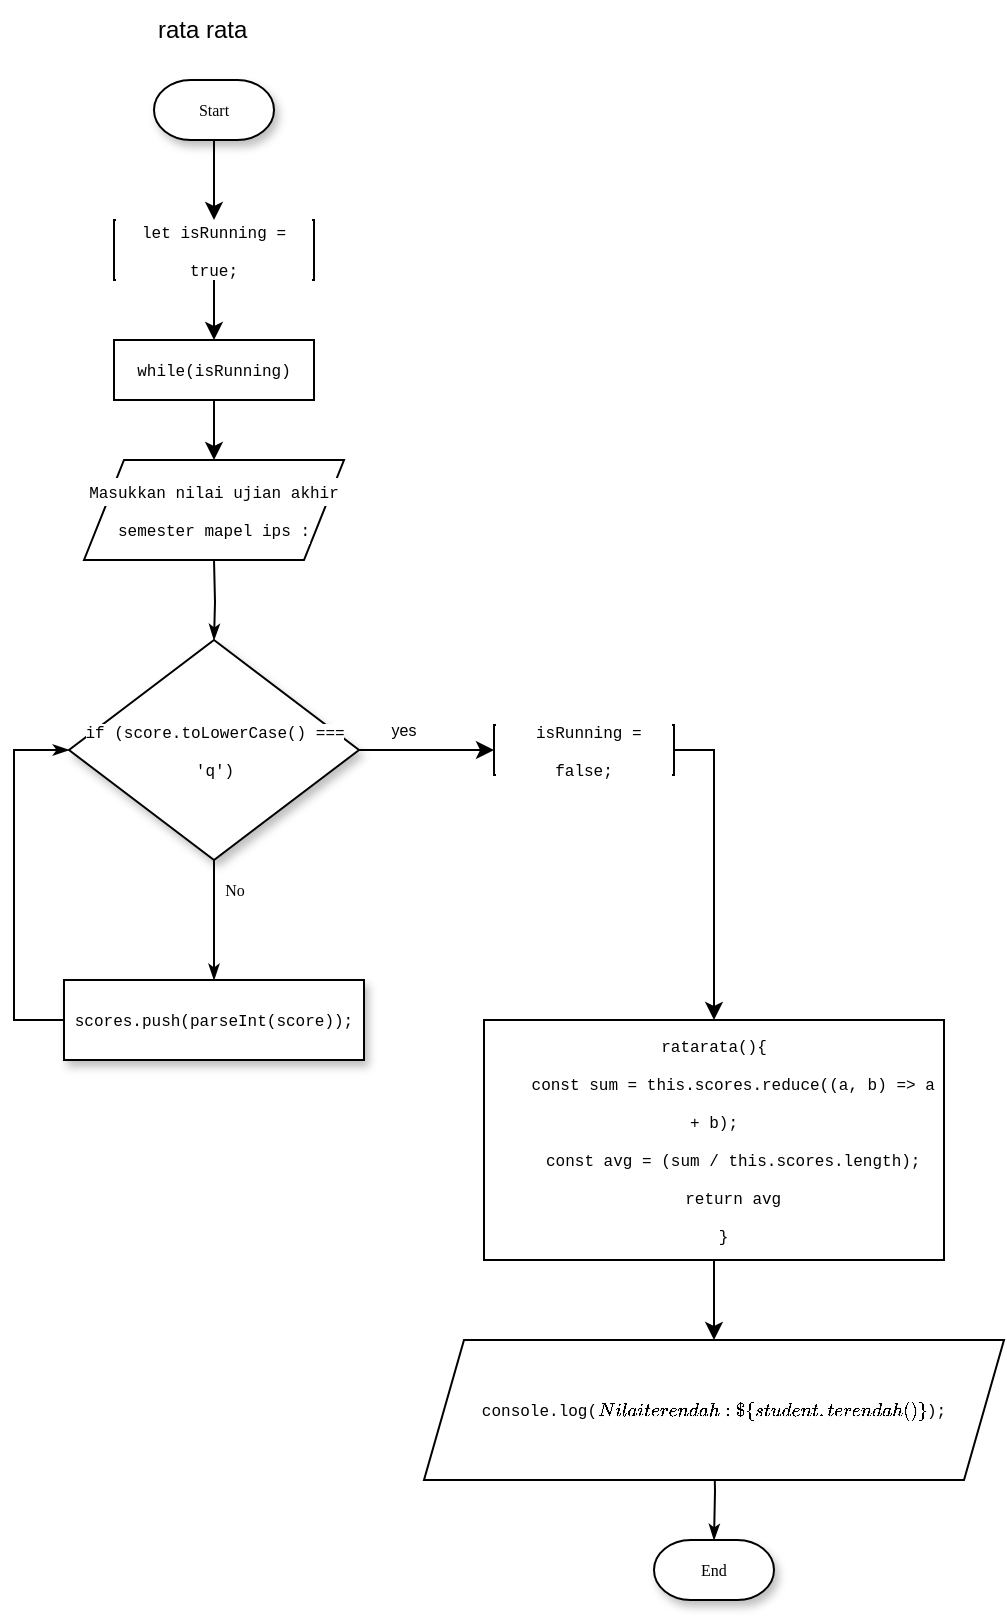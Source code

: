 <mxfile version="16.6.4" type="device"><diagram name="Page-1" id="edf60f1a-56cd-e834-aa8a-f176f3a09ee4"><mxGraphModel dx="1021" dy="612" grid="1" gridSize="10" guides="1" tooltips="1" connect="1" arrows="1" fold="1" page="1" pageScale="1" pageWidth="1100" pageHeight="850" background="none" math="0" shadow="0"><root><mxCell id="0"/><mxCell id="1" parent="0"/><mxCell id="60e70716793133e9-32" style="edgeStyle=orthogonalEdgeStyle;rounded=0;html=1;labelBackgroundColor=none;startSize=5;endArrow=classicThin;endFill=1;endSize=5;jettySize=auto;orthogonalLoop=1;strokeWidth=1;fontFamily=Verdana;fontSize=8;" parent="1" target="60e70716793133e9-5" edge="1"><mxGeometry relative="1" as="geometry"><mxPoint x="250" y="370" as="sourcePoint"/></mxGeometry></mxCell><mxCell id="60e70716793133e9-37" value="No" style="edgeStyle=orthogonalEdgeStyle;rounded=0;html=1;labelBackgroundColor=none;startSize=5;endArrow=classicThin;endFill=1;endSize=5;jettySize=auto;orthogonalLoop=1;strokeWidth=1;fontFamily=Verdana;fontSize=8" parent="1" source="60e70716793133e9-5" target="60e70716793133e9-9" edge="1"><mxGeometry x="-0.5" y="10" relative="1" as="geometry"><mxPoint as="offset"/></mxGeometry></mxCell><mxCell id="V9P5cRSa1zPc60VWk3Uu-13" value="" style="edgeStyle=orthogonalEdgeStyle;rounded=0;orthogonalLoop=1;jettySize=auto;html=1;fontSize=8;fontColor=#000000;entryX=0;entryY=0.5;entryDx=0;entryDy=0;" edge="1" parent="1" source="60e70716793133e9-5" target="V9P5cRSa1zPc60VWk3Uu-15"><mxGeometry relative="1" as="geometry"><mxPoint x="400" y="450" as="targetPoint"/><Array as="points"/></mxGeometry></mxCell><mxCell id="60e70716793133e9-5" value="&lt;div style=&quot;font-family: &amp;#34;consolas&amp;#34; , &amp;#34;courier new&amp;#34; , monospace ; line-height: 19px&quot;&gt;&lt;span style=&quot;background-color: rgb(255 , 255 , 255)&quot;&gt;&lt;font style=&quot;font-size: 8px&quot;&gt;if (score.toLowerCase() === 'q')&lt;/font&gt;&lt;/span&gt;&lt;/div&gt;" style="rhombus;whiteSpace=wrap;html=1;rounded=0;shadow=1;labelBackgroundColor=none;strokeWidth=1;fontFamily=Verdana;fontSize=8;align=center;" parent="1" vertex="1"><mxGeometry x="177.5" y="410" width="145" height="110" as="geometry"/></mxCell><mxCell id="60e70716793133e9-38" style="edgeStyle=orthogonalEdgeStyle;rounded=0;html=1;labelBackgroundColor=none;startSize=5;endArrow=classicThin;endFill=1;endSize=5;jettySize=auto;orthogonalLoop=1;strokeWidth=1;fontFamily=Verdana;fontSize=8;entryX=0;entryY=0.5;entryDx=0;entryDy=0;" parent="1" source="60e70716793133e9-9" target="60e70716793133e9-5" edge="1"><mxGeometry relative="1" as="geometry"><mxPoint x="170" y="460" as="targetPoint"/><Array as="points"><mxPoint x="150" y="600"/><mxPoint x="150" y="465"/></Array></mxGeometry></mxCell><mxCell id="60e70716793133e9-9" value="&lt;div style=&quot;font-family: &amp;#34;consolas&amp;#34; , &amp;#34;courier new&amp;#34; , monospace ; line-height: 19px&quot;&gt;&lt;span style=&quot;background-color: rgb(255 , 255 , 255)&quot;&gt;scores.push(parseInt(score));&lt;/span&gt;&lt;/div&gt;" style="whiteSpace=wrap;html=1;rounded=0;shadow=1;labelBackgroundColor=none;strokeWidth=1;fontFamily=Verdana;fontSize=8;align=center;" parent="1" vertex="1"><mxGeometry x="175" y="580" width="150" height="40" as="geometry"/></mxCell><mxCell id="60e70716793133e9-57" style="edgeStyle=orthogonalEdgeStyle;rounded=0;html=1;labelBackgroundColor=none;startSize=5;endArrow=classicThin;endFill=1;endSize=5;jettySize=auto;orthogonalLoop=1;strokeWidth=1;fontFamily=Verdana;fontSize=8" parent="1" target="60e70716793133e9-30" edge="1"><mxGeometry relative="1" as="geometry"><mxPoint x="500" y="810" as="sourcePoint"/></mxGeometry></mxCell><mxCell id="60e70716793133e9-30" value="End" style="strokeWidth=1;html=1;shape=mxgraph.flowchart.terminator;whiteSpace=wrap;rounded=0;shadow=1;labelBackgroundColor=none;fontFamily=Verdana;fontSize=8;align=center;" parent="1" vertex="1"><mxGeometry x="470" y="860" width="60" height="30" as="geometry"/></mxCell><mxCell id="V9P5cRSa1zPc60VWk3Uu-2" value="Start" style="strokeWidth=1;html=1;shape=mxgraph.flowchart.terminator;whiteSpace=wrap;rounded=0;shadow=1;labelBackgroundColor=none;fontFamily=Verdana;fontSize=8;align=center;" vertex="1" parent="1"><mxGeometry x="220" y="130" width="60" height="30" as="geometry"/></mxCell><mxCell id="V9P5cRSa1zPc60VWk3Uu-3" value="&lt;blockquote style=&quot;margin: 0 0 0 40px ; border: none ; padding: 0px&quot;&gt;rata rata&lt;/blockquote&gt;" style="text;html=1;strokeColor=none;fillColor=none;align=left;verticalAlign=middle;whiteSpace=wrap;rounded=0;" vertex="1" parent="1"><mxGeometry x="180" y="90" width="140" height="30" as="geometry"/></mxCell><mxCell id="V9P5cRSa1zPc60VWk3Uu-4" value="&lt;div style=&quot;font-family: &amp;#34;consolas&amp;#34; , &amp;#34;courier new&amp;#34; , monospace ; line-height: 19px&quot;&gt;&lt;span style=&quot;background-color: rgb(255 , 255 , 255)&quot;&gt;&lt;font style=&quot;font-size: 8px&quot;&gt;Masukkan nilai ujian akhir semester mapel ips :&lt;/font&gt;&lt;/span&gt;&lt;/div&gt;" style="shape=parallelogram;perimeter=parallelogramPerimeter;whiteSpace=wrap;html=1;fixedSize=1;" vertex="1" parent="1"><mxGeometry x="185" y="320" width="130" height="50" as="geometry"/></mxCell><mxCell id="V9P5cRSa1zPc60VWk3Uu-7" value="&lt;div style=&quot;font-family: &amp;#34;consolas&amp;#34; , &amp;#34;courier new&amp;#34; , monospace ; line-height: 19px&quot;&gt;&lt;span style=&quot;background-color: rgb(255 , 255 , 255)&quot;&gt;&lt;font style=&quot;font-size: 8px&quot;&gt;let isRunning = true;&lt;/font&gt;&lt;/span&gt;&lt;/div&gt;" style="rounded=0;whiteSpace=wrap;html=1;labelBackgroundColor=#FFFFFF;fontSize=8;fontColor=#000000;" vertex="1" parent="1"><mxGeometry x="200" y="200" width="100" height="30" as="geometry"/></mxCell><mxCell id="V9P5cRSa1zPc60VWk3Uu-8" value="" style="endArrow=classic;html=1;rounded=0;fontSize=8;fontColor=#000000;exitX=0.5;exitY=1;exitDx=0;exitDy=0;exitPerimeter=0;entryX=0.5;entryY=0;entryDx=0;entryDy=0;" edge="1" parent="1" source="V9P5cRSa1zPc60VWk3Uu-2" target="V9P5cRSa1zPc60VWk3Uu-7"><mxGeometry width="50" height="50" relative="1" as="geometry"><mxPoint x="260" y="170" as="sourcePoint"/><mxPoint x="270" y="260" as="targetPoint"/></mxGeometry></mxCell><mxCell id="V9P5cRSa1zPc60VWk3Uu-9" value="&lt;div style=&quot;font-family: &amp;#34;consolas&amp;#34; , &amp;#34;courier new&amp;#34; , monospace ; line-height: 19px&quot;&gt;&lt;span style=&quot;background-color: rgb(255 , 255 , 255)&quot;&gt;while(isRunning)&lt;/span&gt;&lt;/div&gt;" style="rounded=0;whiteSpace=wrap;html=1;labelBackgroundColor=#FFFFFF;fontSize=8;fontColor=#000000;" vertex="1" parent="1"><mxGeometry x="200" y="260" width="100" height="30" as="geometry"/></mxCell><mxCell id="V9P5cRSa1zPc60VWk3Uu-10" value="" style="endArrow=classic;html=1;rounded=0;fontSize=8;fontColor=#000000;entryX=0.5;entryY=0;entryDx=0;entryDy=0;exitX=0.5;exitY=1;exitDx=0;exitDy=0;" edge="1" parent="1" source="V9P5cRSa1zPc60VWk3Uu-7" target="V9P5cRSa1zPc60VWk3Uu-9"><mxGeometry width="50" height="50" relative="1" as="geometry"><mxPoint x="370" y="420" as="sourcePoint"/><mxPoint x="420" y="370" as="targetPoint"/></mxGeometry></mxCell><mxCell id="V9P5cRSa1zPc60VWk3Uu-11" value="" style="endArrow=classic;html=1;rounded=0;fontSize=8;fontColor=#000000;entryX=0.5;entryY=0;entryDx=0;entryDy=0;exitX=0.5;exitY=1;exitDx=0;exitDy=0;" edge="1" parent="1" source="V9P5cRSa1zPc60VWk3Uu-9" target="V9P5cRSa1zPc60VWk3Uu-4"><mxGeometry width="50" height="50" relative="1" as="geometry"><mxPoint x="470" y="340" as="sourcePoint"/><mxPoint x="520" y="290" as="targetPoint"/></mxGeometry></mxCell><mxCell id="V9P5cRSa1zPc60VWk3Uu-14" value="yes" style="text;html=1;strokeColor=none;fillColor=none;align=center;verticalAlign=middle;whiteSpace=wrap;rounded=0;labelBackgroundColor=#FFFFFF;fontSize=8;fontColor=#000000;" vertex="1" parent="1"><mxGeometry x="330" y="450" width="30" height="10" as="geometry"/></mxCell><mxCell id="V9P5cRSa1zPc60VWk3Uu-18" value="" style="edgeStyle=orthogonalEdgeStyle;rounded=0;orthogonalLoop=1;jettySize=auto;html=1;fontSize=8;fontColor=#000000;entryX=0.5;entryY=0;entryDx=0;entryDy=0;" edge="1" parent="1" source="V9P5cRSa1zPc60VWk3Uu-15" target="V9P5cRSa1zPc60VWk3Uu-19"><mxGeometry relative="1" as="geometry"><mxPoint x="500" y="580" as="targetPoint"/><Array as="points"><mxPoint x="500" y="465"/></Array></mxGeometry></mxCell><mxCell id="V9P5cRSa1zPc60VWk3Uu-15" value="&lt;div style=&quot;font-family: &amp;#34;consolas&amp;#34; , &amp;#34;courier new&amp;#34; , monospace ; line-height: 19px&quot;&gt;&lt;span style=&quot;background-color: rgb(255 , 255 , 255)&quot;&gt;&amp;nbsp;isRunning = false;&lt;/span&gt;&lt;/div&gt;" style="rounded=0;whiteSpace=wrap;html=1;labelBackgroundColor=#FFFFFF;fontSize=8;fontColor=#000000;" vertex="1" parent="1"><mxGeometry x="390" y="452.5" width="90" height="25" as="geometry"/></mxCell><mxCell id="V9P5cRSa1zPc60VWk3Uu-19" value="&lt;div style=&quot;font-family: &amp;#34;consolas&amp;#34; , &amp;#34;courier new&amp;#34; , monospace ; line-height: 19px&quot;&gt;&lt;div style=&quot;font-family: &amp;#34;consolas&amp;#34; , &amp;#34;courier new&amp;#34; , monospace ; line-height: 19px&quot;&gt;&lt;div style=&quot;font-family: &amp;#34;consolas&amp;#34; , &amp;#34;courier new&amp;#34; , monospace ; line-height: 19px&quot;&gt;&lt;div&gt;&lt;span style=&quot;background-color: rgb(255 , 255 , 255)&quot;&gt;ratarata(){&lt;/span&gt;&lt;/div&gt;&lt;div&gt;&lt;span style=&quot;background-color: rgb(255 , 255 , 255)&quot;&gt;&amp;nbsp; &amp;nbsp; const sum = this.scores.reduce((a, b) =&amp;gt; a + b);&lt;/span&gt;&lt;/div&gt;&lt;div&gt;&lt;span style=&quot;background-color: rgb(255 , 255 , 255)&quot;&gt;&amp;nbsp; &amp;nbsp; const avg = (sum / this.scores.length);&lt;/span&gt;&lt;/div&gt;&lt;div&gt;&lt;span style=&quot;background-color: rgb(255 , 255 , 255)&quot;&gt;&amp;nbsp; &amp;nbsp; return avg&lt;/span&gt;&lt;/div&gt;&lt;div&gt;&lt;span style=&quot;background-color: rgb(255 , 255 , 255)&quot;&gt;&amp;nbsp; }&lt;/span&gt;&lt;/div&gt;&lt;/div&gt;&lt;/div&gt;&lt;/div&gt;" style="rounded=0;whiteSpace=wrap;html=1;labelBackgroundColor=#FFFFFF;fontSize=8;fontColor=#000000;" vertex="1" parent="1"><mxGeometry x="385" y="600" width="230" height="120" as="geometry"/></mxCell><mxCell id="V9P5cRSa1zPc60VWk3Uu-20" value="" style="endArrow=classic;html=1;rounded=0;fontSize=8;fontColor=#000000;exitX=0.5;exitY=1;exitDx=0;exitDy=0;" edge="1" parent="1" source="V9P5cRSa1zPc60VWk3Uu-19"><mxGeometry width="50" height="50" relative="1" as="geometry"><mxPoint x="470" y="760" as="sourcePoint"/><mxPoint x="500" y="760" as="targetPoint"/></mxGeometry></mxCell><mxCell id="V9P5cRSa1zPc60VWk3Uu-21" value="&lt;div style=&quot;font-family: &amp;#34;consolas&amp;#34; , &amp;#34;courier new&amp;#34; , monospace ; line-height: 19px&quot;&gt;&lt;div style=&quot;font-family: &amp;#34;consolas&amp;#34; , &amp;#34;courier new&amp;#34; , monospace ; line-height: 19px&quot;&gt;&lt;span style=&quot;background-color: rgb(255 , 255 , 255)&quot;&gt;console.log(`Nilai terendah : ${student.terendah()}`);&lt;/span&gt;&lt;/div&gt;&lt;/div&gt;" style="shape=parallelogram;perimeter=parallelogramPerimeter;whiteSpace=wrap;html=1;fixedSize=1;labelBackgroundColor=#FFFFFF;fontSize=8;fontColor=#000000;" vertex="1" parent="1"><mxGeometry x="355" y="760" width="290" height="70" as="geometry"/></mxCell></root></mxGraphModel></diagram></mxfile>